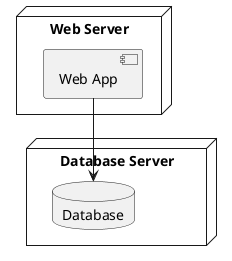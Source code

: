 @startuml
node "Web Server" {
  component "Web App"
}
node "Database Server" {
  database "Database"
}
"Web App" --> "Database"
@enduml